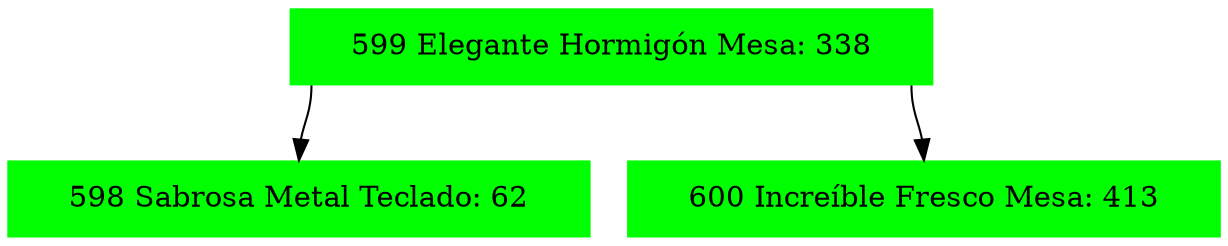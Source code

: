 digraph G{
node[shape="record"];
node0xc0001c5620[label="<f0>|<f1>599  Elegante Hormigón Mesa: 338|<f2>",color=green,style =filled];
node0xc0001c55c0[label="<f0>|<f1>598 Sabrosa Metal Teclado: 62|<f2>",color=green,style =filled];
node0xc0001c5620:f0->node0xc0001c55c0:f1
node0xc0001c5680[label="<f0>|<f1>600 Increíble Fresco Mesa: 413|<f2>",color=green,style =filled];
node0xc0001c5620:f2->node0xc0001c5680:f1
}
